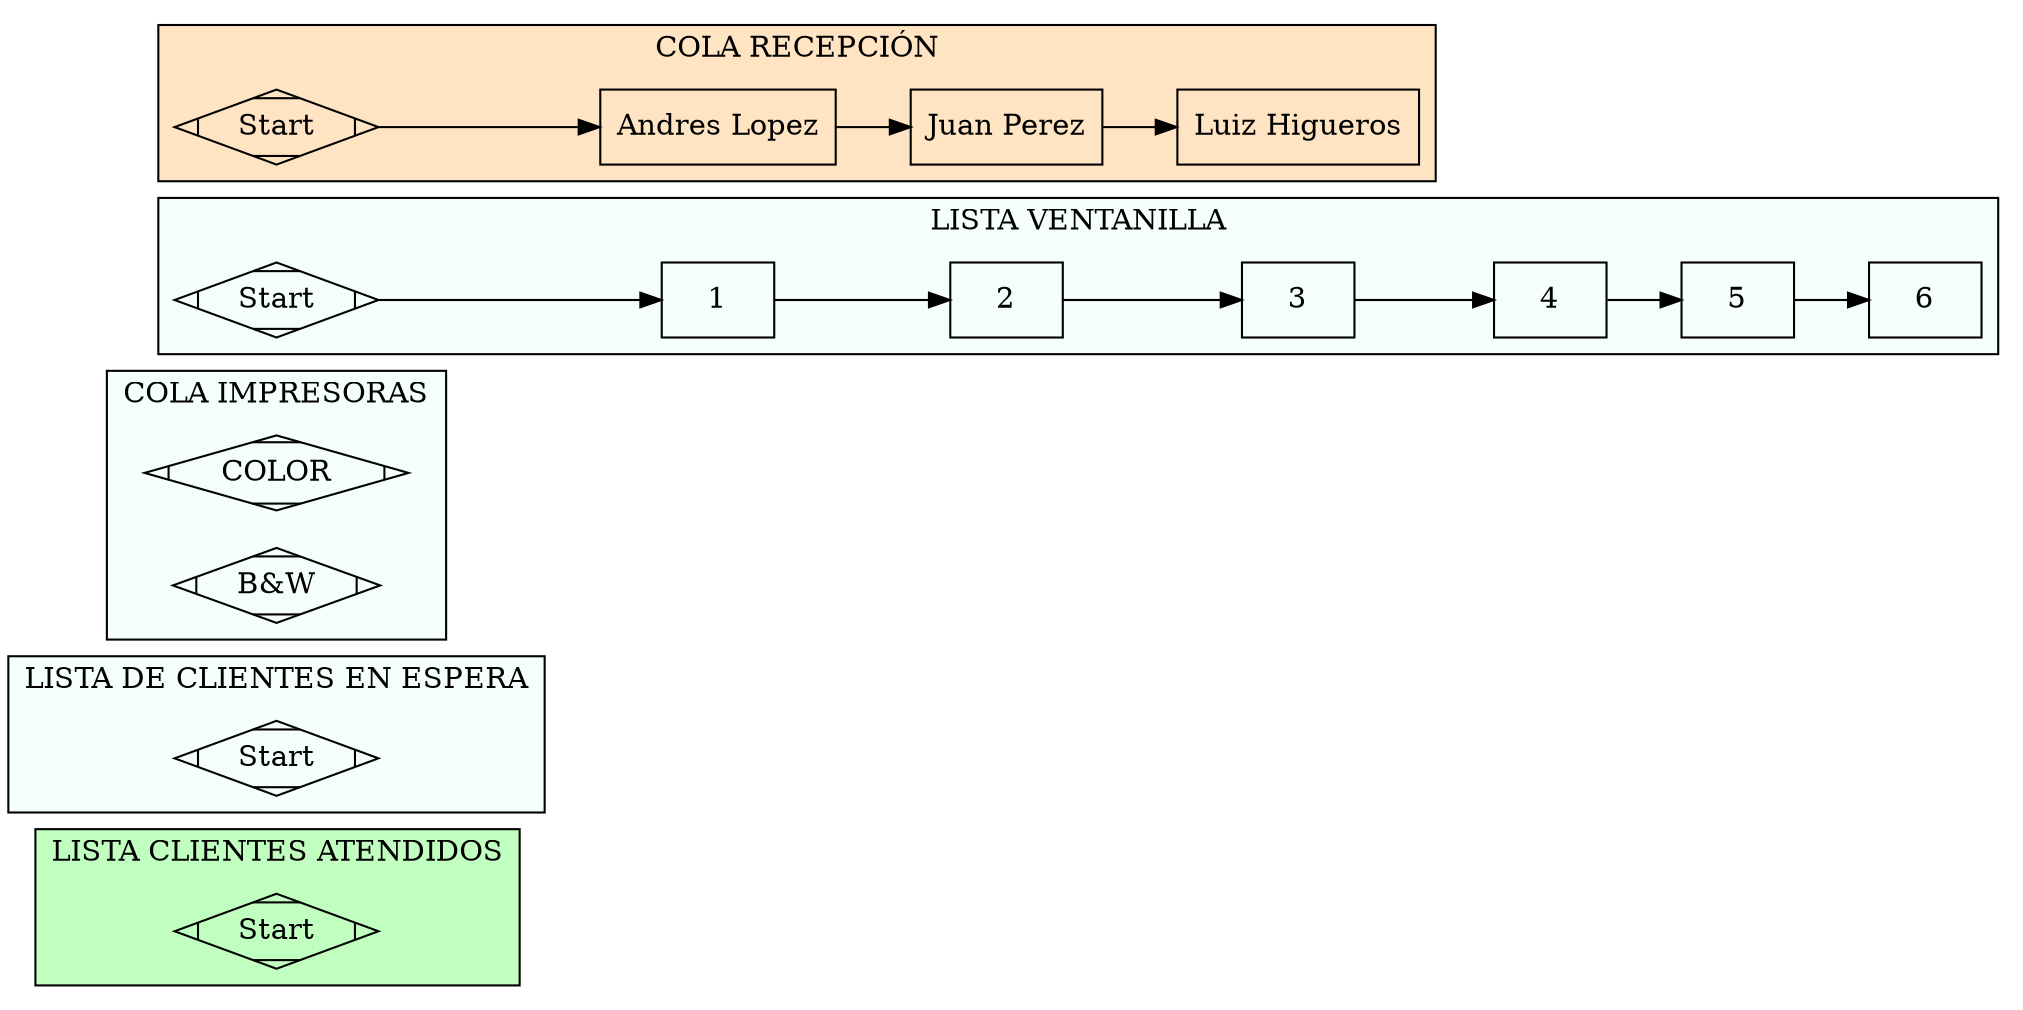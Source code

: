 digraph G { 
subgraph cluster_Clientes_Atendidos{ 
label="LISTA CLIENTES ATENDIDOS"; 
bgcolor="darkseagreen1"; 
Start5 [shape="Mdiamond" label="Start"];
node[shape = box];
}subgraph cluster_clientes_espera{ 
label="LISTA DE CLIENTES EN ESPERA"; 
bgcolor="mintcream"; 
Start4 [shape="Mdiamond" label="Start"];
node[shape = box];
}subgraph cluster_impresoras{ 
label="COLA IMPRESORAS";
bgcolor="mintcream"; 
Start31 [shape="Mdiamond" label="COLOR"];
Start32 [shape="Mdiamond" label="B&W"];
node[shape = box];
}subgraph cluster_ventanillas{ 
label="LISTA VENTANILLA";
bgcolor="mintcream";
Start2 [shape="Mdiamond" label="Start"];
node[shape = box];
Nodo1783047508[label="1"];
Nodo2146608740[label="2"];
Nodo1381713434[label="3"];
Nodo1489092624[label="4"];
Nodo192881625[label="5"];
Nodo1641313620[label="6"];
Start2 -> Nodo1783047508;
Nodo1783047508 -> Nodo2146608740;
Nodo2146608740 -> Nodo1381713434;
Nodo1381713434 -> Nodo1489092624;
Nodo1489092624 -> Nodo192881625;
Nodo192881625 -> Nodo1641313620;
}subgraph cluster_recepcion{
label="COLA RECEPCIÓN";
bgcolor="bisque"; 
Start1 [shape="Mdiamond" label="Start"];
node[shape = box];
Nodo1782148126[label="Andres Lopez"];
Nodo477289012[label="Juan Perez"];
Nodo1027591600[label="Luiz Higueros"];
Start1 -> Nodo1782148126; 
Nodo1782148126 -> Nodo477289012;
Nodo477289012 -> Nodo1027591600;
}rankdir = LR;
}
